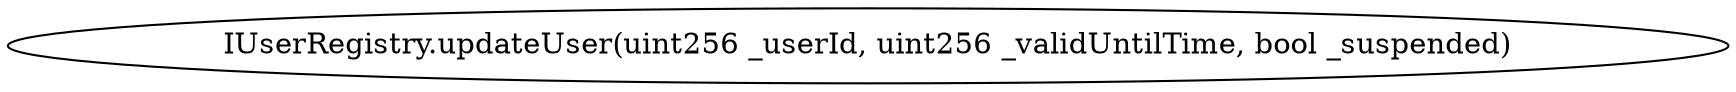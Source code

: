 digraph "" {
	graph [bb="0,0,698.98,36"];
	node [label="\N"];
	"IUserRegistry.updateUser(uint256 _userId, uint256 _validUntilTime, bool _suspended)"	 [height=0.5,
		pos="349.49,18",
		width=9.708];
}
digraph "" {
	graph [bb="0,0,698.98,36"];
	node [label="\N"];
	"IUserRegistry.updateUser(uint256 _userId, uint256 _validUntilTime, bool _suspended)"	 [height=0.5,
		pos="349.49,18",
		width=9.708];
}
digraph "" {
	graph [bb="0,0,698.98,36"];
	node [label="\N"];
	"IUserRegistry.updateUser(uint256 _userId, uint256 _validUntilTime, bool _suspended)"	 [height=0.5,
		pos="349.49,18",
		width=9.708];
}
digraph "" {
	graph [bb="0,0,698.98,36"];
	node [label="\N"];
	"IUserRegistry.updateUser(uint256 _userId, uint256 _validUntilTime, bool _suspended)"	 [height=0.5,
		pos="349.49,18",
		width=9.708];
}
digraph "" {
	graph [bb="0,0,698.98,36"];
	node [label="\N"];
	"IUserRegistry.updateUser(uint256 _userId, uint256 _validUntilTime, bool _suspended)"	 [height=0.5,
		pos="349.49,18",
		width=9.708];
}
